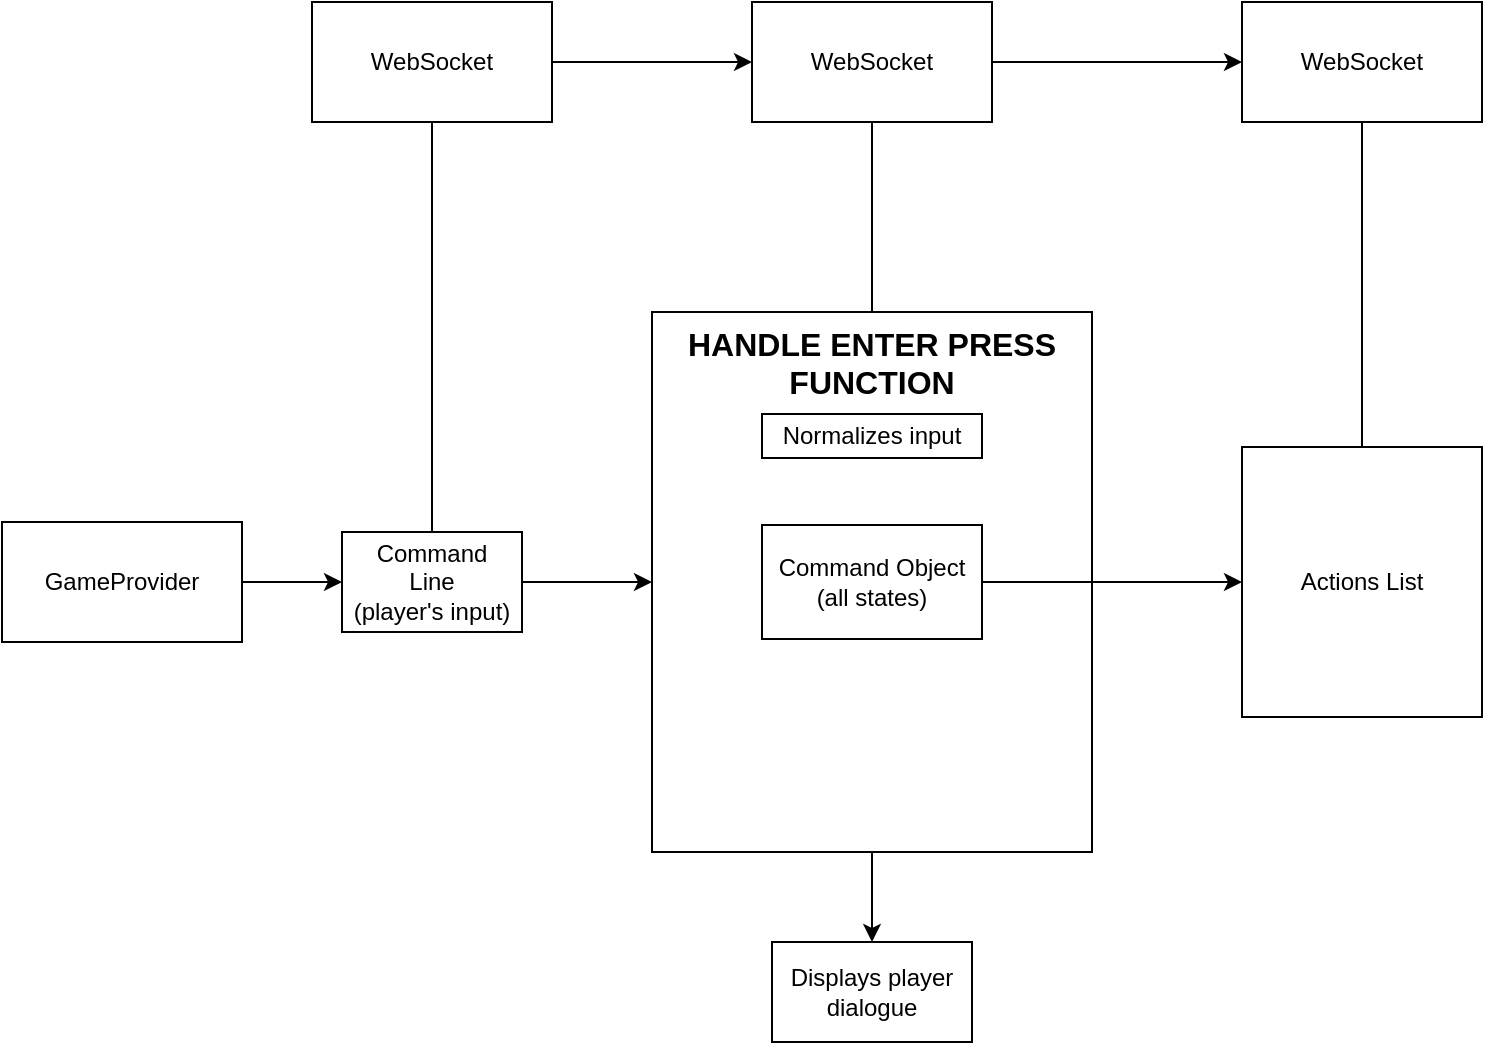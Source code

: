 <mxfile>
    <diagram id="lk_J42Qa0Q8dIHe35U2k" name="Page-1">
        <mxGraphModel dx="1306" dy="1737" grid="1" gridSize="10" guides="1" tooltips="1" connect="1" arrows="1" fold="1" page="1" pageScale="1" pageWidth="850" pageHeight="1100" math="0" shadow="0">
            <root>
                <mxCell id="0"/>
                <mxCell id="1" parent="0"/>
                <mxCell id="39" style="edgeStyle=none;html=1;entryX=0.5;entryY=0;entryDx=0;entryDy=0;" parent="1" source="33" target="37" edge="1">
                    <mxGeometry relative="1" as="geometry"/>
                </mxCell>
                <mxCell id="33" value="HANDLE ENTER PRESS FUNCTION" style="whiteSpace=wrap;html=1;fontStyle=1;fontSize=16;verticalAlign=top;" parent="1" vertex="1">
                    <mxGeometry x="55" y="145" width="220" height="270" as="geometry"/>
                </mxCell>
                <mxCell id="2" value="Normalizes input" style="whiteSpace=wrap;html=1;" parent="1" vertex="1">
                    <mxGeometry x="110" y="196" width="110" height="22" as="geometry"/>
                </mxCell>
                <mxCell id="20" value="Actions List" style="whiteSpace=wrap;html=1;" parent="1" vertex="1">
                    <mxGeometry x="350" y="212.5" width="120" height="135" as="geometry"/>
                </mxCell>
                <mxCell id="31" style="edgeStyle=none;html=1;entryX=0;entryY=0.5;entryDx=0;entryDy=0;" parent="1" source="29" target="30" edge="1">
                    <mxGeometry relative="1" as="geometry"/>
                </mxCell>
                <mxCell id="29" value="GameProvider" style="whiteSpace=wrap;html=1;" parent="1" vertex="1">
                    <mxGeometry x="-270" y="250" width="120" height="60" as="geometry"/>
                </mxCell>
                <mxCell id="42" style="edgeStyle=none;html=1;" parent="1" source="30" target="33" edge="1">
                    <mxGeometry relative="1" as="geometry">
                        <mxPoint x="50" y="280" as="targetPoint"/>
                    </mxGeometry>
                </mxCell>
                <mxCell id="30" value="Command&lt;div&gt;Line&lt;/div&gt;&lt;div&gt;(player&#39;s input)&lt;/div&gt;" style="whiteSpace=wrap;html=1;" parent="1" vertex="1">
                    <mxGeometry x="-100" y="255" width="90" height="50" as="geometry"/>
                </mxCell>
                <mxCell id="37" value="Displays player dialogue" style="whiteSpace=wrap;html=1;" parent="1" vertex="1">
                    <mxGeometry x="115" y="460" width="100" height="50" as="geometry"/>
                </mxCell>
                <mxCell id="41" style="edgeStyle=none;html=1;entryX=0;entryY=0.5;entryDx=0;entryDy=0;" parent="1" source="40" target="20" edge="1">
                    <mxGeometry relative="1" as="geometry">
                        <mxPoint x="410" y="280" as="targetPoint"/>
                    </mxGeometry>
                </mxCell>
                <mxCell id="40" value="Command Object (all states)" style="whiteSpace=wrap;html=1;" parent="1" vertex="1">
                    <mxGeometry x="110" y="251.5" width="110" height="57" as="geometry"/>
                </mxCell>
                <mxCell id="44" style="edgeStyle=none;html=1;entryX=0.5;entryY=0;entryDx=0;entryDy=0;endArrow=none;endFill=0;" edge="1" parent="1" source="43" target="30">
                    <mxGeometry relative="1" as="geometry"/>
                </mxCell>
                <mxCell id="47" style="edgeStyle=none;html=1;entryX=0;entryY=0.5;entryDx=0;entryDy=0;" edge="1" parent="1" source="43" target="45">
                    <mxGeometry relative="1" as="geometry"/>
                </mxCell>
                <mxCell id="43" value="WebSocket" style="whiteSpace=wrap;html=1;" vertex="1" parent="1">
                    <mxGeometry x="-115" y="-10" width="120" height="60" as="geometry"/>
                </mxCell>
                <mxCell id="46" style="edgeStyle=none;html=1;entryX=0.5;entryY=0;entryDx=0;entryDy=0;endArrow=none;endFill=0;" edge="1" parent="1" source="45" target="33">
                    <mxGeometry relative="1" as="geometry">
                        <mxPoint x="165" y="140" as="targetPoint"/>
                    </mxGeometry>
                </mxCell>
                <mxCell id="49" style="edgeStyle=none;html=1;entryX=0;entryY=0.5;entryDx=0;entryDy=0;" edge="1" parent="1" source="45" target="48">
                    <mxGeometry relative="1" as="geometry"/>
                </mxCell>
                <mxCell id="45" value="WebSocket" style="whiteSpace=wrap;html=1;" vertex="1" parent="1">
                    <mxGeometry x="105" y="-10" width="120" height="60" as="geometry"/>
                </mxCell>
                <mxCell id="50" style="edgeStyle=none;html=1;entryX=0.5;entryY=0;entryDx=0;entryDy=0;endArrow=none;endFill=0;" edge="1" parent="1" source="48" target="20">
                    <mxGeometry relative="1" as="geometry"/>
                </mxCell>
                <mxCell id="48" value="WebSocket" style="whiteSpace=wrap;html=1;" vertex="1" parent="1">
                    <mxGeometry x="350" y="-10" width="120" height="60" as="geometry"/>
                </mxCell>
            </root>
        </mxGraphModel>
    </diagram>
</mxfile>